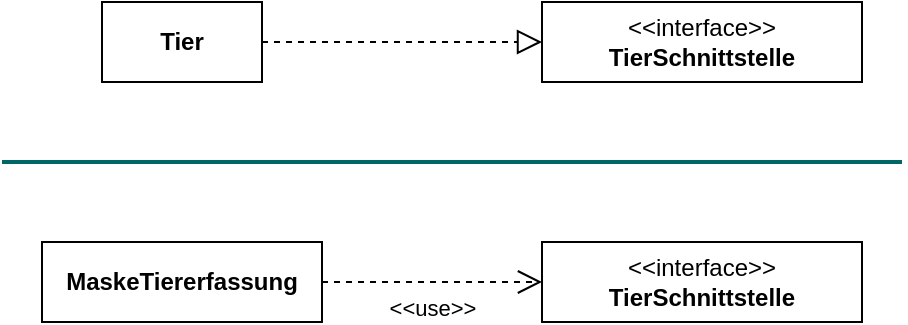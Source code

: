 <mxfile version="24.4.13" type="device">
  <diagram name="Seite-1" id="wzwOqGdDTgdqMdylv4f5">
    <mxGraphModel dx="998" dy="561" grid="1" gridSize="10" guides="1" tooltips="1" connect="1" arrows="1" fold="1" page="1" pageScale="1" pageWidth="827" pageHeight="1169" math="0" shadow="0">
      <root>
        <mxCell id="0" />
        <mxCell id="1" parent="0" />
        <mxCell id="pimoy_SyP5DX7-YjEU7S-1" value="" style="endArrow=block;html=1;rounded=0;endFill=0;endSize=10;dashed=1;" parent="1" source="pimoy_SyP5DX7-YjEU7S-2" target="pimoy_SyP5DX7-YjEU7S-9" edge="1">
          <mxGeometry width="50" height="50" relative="1" as="geometry">
            <mxPoint x="240" y="240" as="sourcePoint" />
            <mxPoint x="330" y="140" as="targetPoint" />
          </mxGeometry>
        </mxCell>
        <mxCell id="pimoy_SyP5DX7-YjEU7S-2" value="Tier" style="rounded=0;whiteSpace=wrap;html=1;fontStyle=1" parent="1" vertex="1">
          <mxGeometry x="100" y="80" width="80" height="40" as="geometry" />
        </mxCell>
        <mxCell id="pimoy_SyP5DX7-YjEU7S-9" value="&amp;lt;&amp;lt;interface&amp;gt;&amp;gt;&lt;br&gt;&lt;b&gt;TierSchnittstelle&lt;/b&gt;" style="rounded=0;whiteSpace=wrap;html=1;fontStyle=0" parent="1" vertex="1">
          <mxGeometry x="320" y="80" width="160" height="40" as="geometry" />
        </mxCell>
        <mxCell id="pimoy_SyP5DX7-YjEU7S-10" value="" style="endArrow=none;html=1;rounded=0;strokeWidth=2;strokeColor=#006666;" parent="1" edge="1">
          <mxGeometry width="50" height="50" relative="1" as="geometry">
            <mxPoint x="50" y="160" as="sourcePoint" />
            <mxPoint x="500" y="160" as="targetPoint" />
          </mxGeometry>
        </mxCell>
        <mxCell id="pimoy_SyP5DX7-YjEU7S-11" value="&amp;lt;&amp;lt;use&amp;gt;&amp;gt;" style="endArrow=open;html=1;rounded=0;endFill=0;endSize=10;dashed=1;verticalAlign=top;labelBackgroundColor=none;" parent="1" source="pimoy_SyP5DX7-YjEU7S-12" target="pimoy_SyP5DX7-YjEU7S-13" edge="1">
          <mxGeometry width="50" height="50" relative="1" as="geometry">
            <mxPoint x="240" y="360" as="sourcePoint" />
            <mxPoint x="330" y="260" as="targetPoint" />
          </mxGeometry>
        </mxCell>
        <mxCell id="pimoy_SyP5DX7-YjEU7S-12" value="MaskeTiererfassung" style="rounded=0;whiteSpace=wrap;html=1;fontStyle=1" parent="1" vertex="1">
          <mxGeometry x="70" y="200" width="140" height="40" as="geometry" />
        </mxCell>
        <mxCell id="pimoy_SyP5DX7-YjEU7S-13" value="&amp;lt;&amp;lt;interface&amp;gt;&amp;gt;&lt;br&gt;&lt;b&gt;TierSchnittstelle&lt;/b&gt;" style="rounded=0;whiteSpace=wrap;html=1;fontStyle=0" parent="1" vertex="1">
          <mxGeometry x="320" y="200" width="160" height="40" as="geometry" />
        </mxCell>
      </root>
    </mxGraphModel>
  </diagram>
</mxfile>
